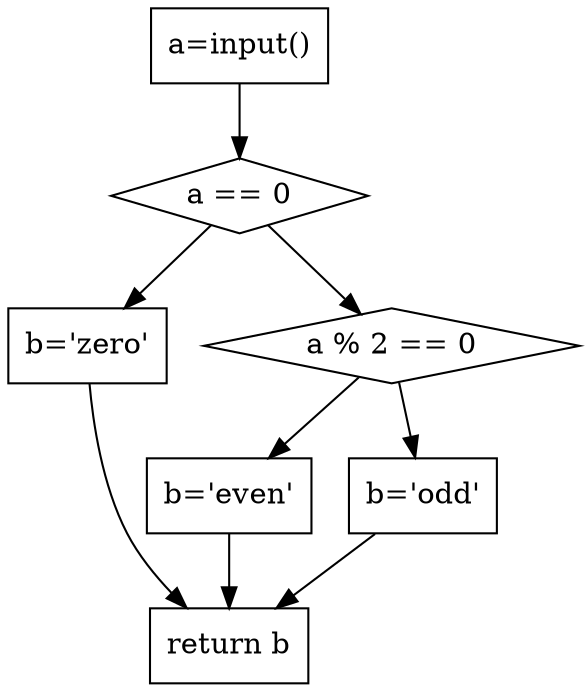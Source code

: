 digraph G {
	graph [layout=dot rankdir=TB]

    A[label="a=input()", shape="box"]
    B[label="a == 0", shape="diamond"]
    C[label="b='zero'", shape="box"]
    D[label="a % 2 == 0", shape="diamond"]
    E[label="b='even'", shape="box"]
    F[label="b='odd'", shape="box"]
    G[label="return b", shape="box"]

    A -> B
    B -> C
    B -> D -> E
    D -> F
    {C E F} -> G
}
